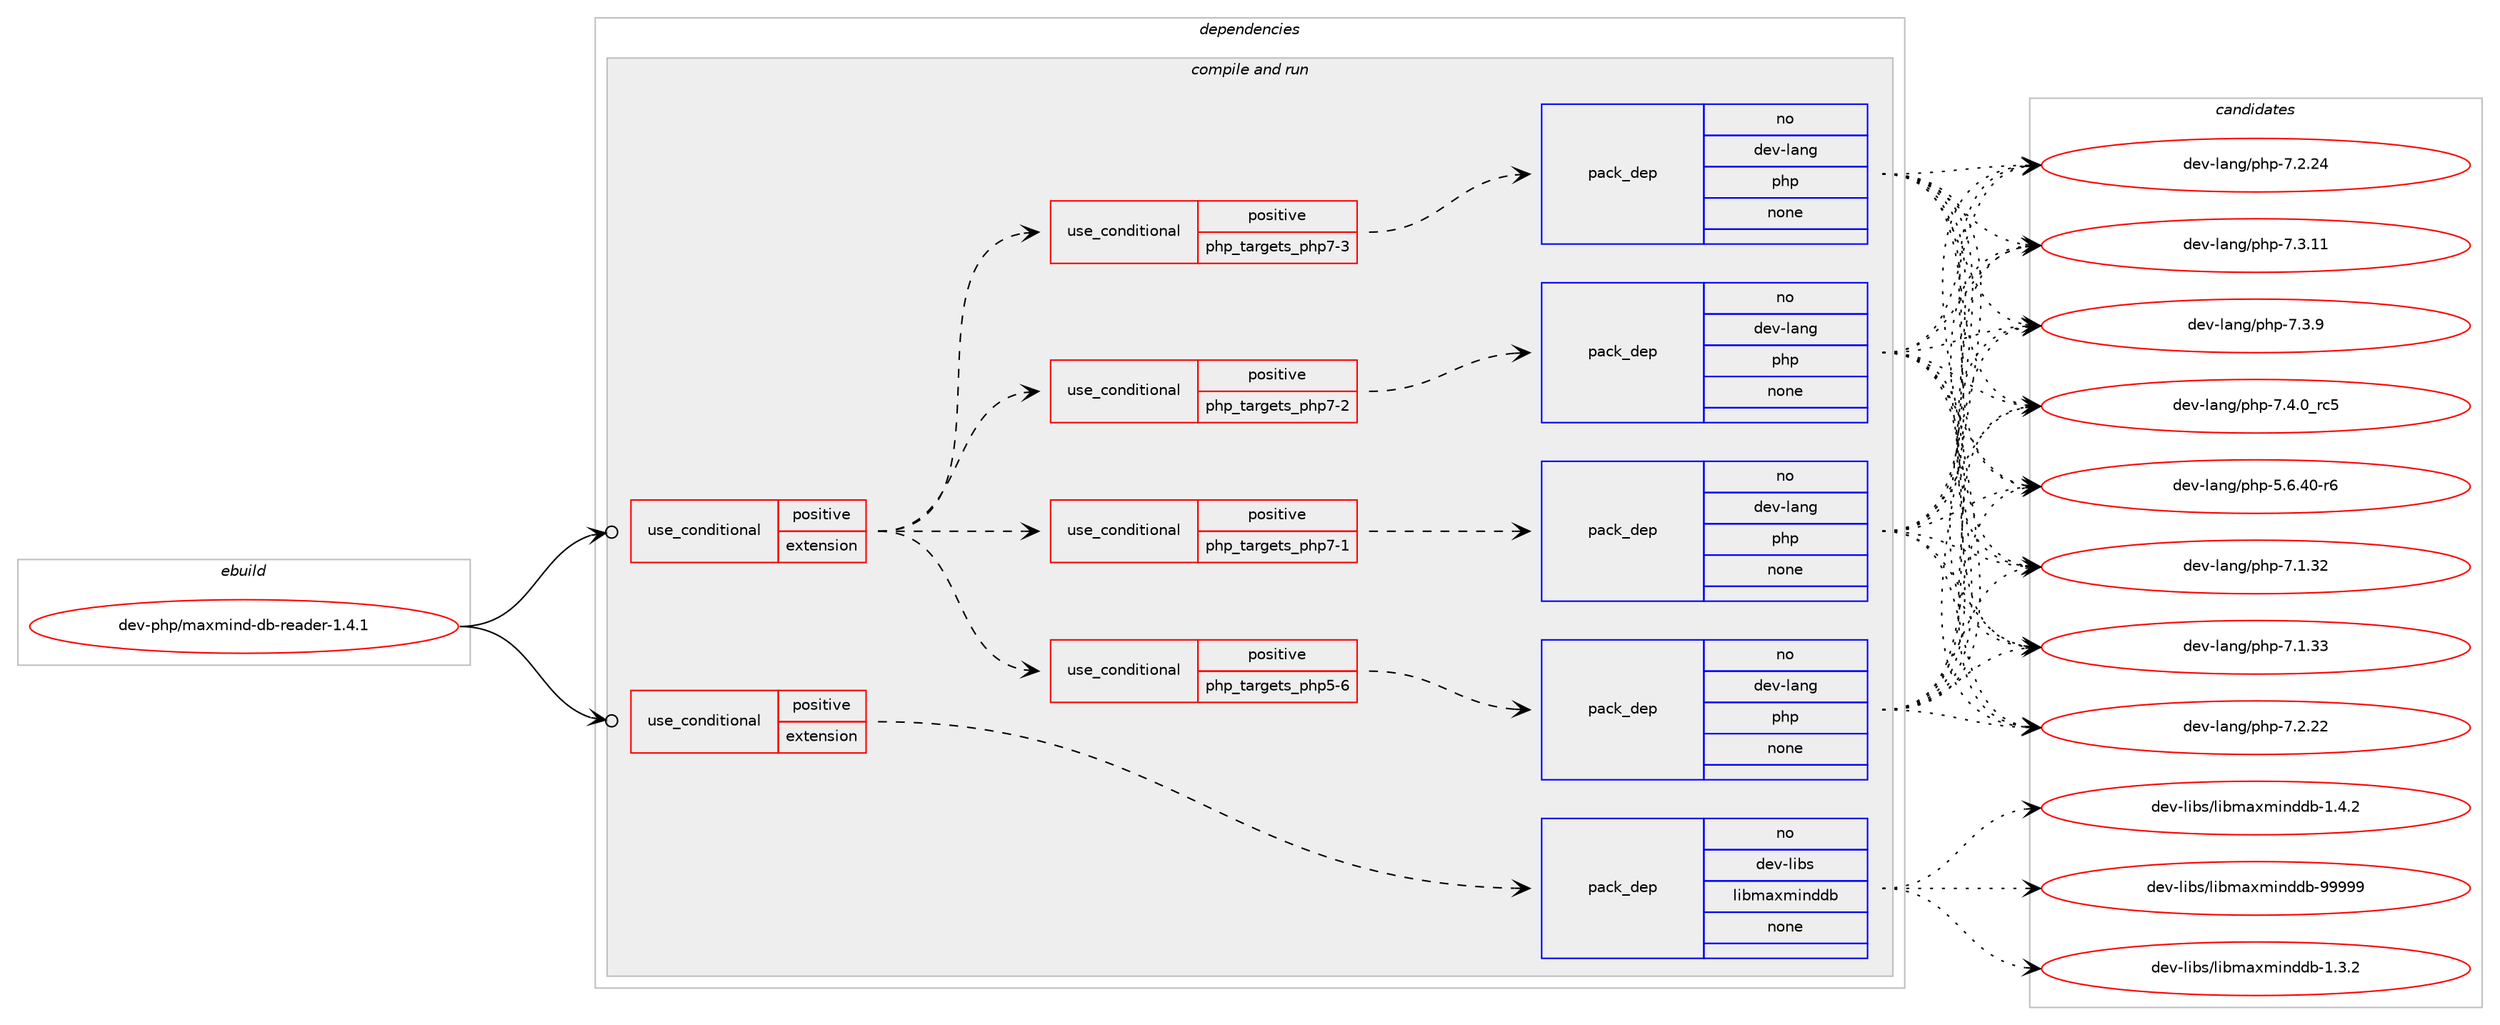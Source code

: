 digraph prolog {

# *************
# Graph options
# *************

newrank=true;
concentrate=true;
compound=true;
graph [rankdir=LR,fontname=Helvetica,fontsize=10,ranksep=1.5];#, ranksep=2.5, nodesep=0.2];
edge  [arrowhead=vee];
node  [fontname=Helvetica,fontsize=10];

# **********
# The ebuild
# **********

subgraph cluster_leftcol {
color=gray;
rank=same;
label=<<i>ebuild</i>>;
id [label="dev-php/maxmind-db-reader-1.4.1", color=red, width=4, href="../dev-php/maxmind-db-reader-1.4.1.svg"];
}

# ****************
# The dependencies
# ****************

subgraph cluster_midcol {
color=gray;
label=<<i>dependencies</i>>;
subgraph cluster_compile {
fillcolor="#eeeeee";
style=filled;
label=<<i>compile</i>>;
}
subgraph cluster_compileandrun {
fillcolor="#eeeeee";
style=filled;
label=<<i>compile and run</i>>;
subgraph cond134770 {
dependency589582 [label=<<TABLE BORDER="0" CELLBORDER="1" CELLSPACING="0" CELLPADDING="4"><TR><TD ROWSPAN="3" CELLPADDING="10">use_conditional</TD></TR><TR><TD>positive</TD></TR><TR><TD>extension</TD></TR></TABLE>>, shape=none, color=red];
subgraph cond134771 {
dependency589583 [label=<<TABLE BORDER="0" CELLBORDER="1" CELLSPACING="0" CELLPADDING="4"><TR><TD ROWSPAN="3" CELLPADDING="10">use_conditional</TD></TR><TR><TD>positive</TD></TR><TR><TD>php_targets_php5-6</TD></TR></TABLE>>, shape=none, color=red];
subgraph pack443137 {
dependency589584 [label=<<TABLE BORDER="0" CELLBORDER="1" CELLSPACING="0" CELLPADDING="4" WIDTH="220"><TR><TD ROWSPAN="6" CELLPADDING="30">pack_dep</TD></TR><TR><TD WIDTH="110">no</TD></TR><TR><TD>dev-lang</TD></TR><TR><TD>php</TD></TR><TR><TD>none</TD></TR><TR><TD></TD></TR></TABLE>>, shape=none, color=blue];
}
dependency589583:e -> dependency589584:w [weight=20,style="dashed",arrowhead="vee"];
}
dependency589582:e -> dependency589583:w [weight=20,style="dashed",arrowhead="vee"];
subgraph cond134772 {
dependency589585 [label=<<TABLE BORDER="0" CELLBORDER="1" CELLSPACING="0" CELLPADDING="4"><TR><TD ROWSPAN="3" CELLPADDING="10">use_conditional</TD></TR><TR><TD>positive</TD></TR><TR><TD>php_targets_php7-1</TD></TR></TABLE>>, shape=none, color=red];
subgraph pack443138 {
dependency589586 [label=<<TABLE BORDER="0" CELLBORDER="1" CELLSPACING="0" CELLPADDING="4" WIDTH="220"><TR><TD ROWSPAN="6" CELLPADDING="30">pack_dep</TD></TR><TR><TD WIDTH="110">no</TD></TR><TR><TD>dev-lang</TD></TR><TR><TD>php</TD></TR><TR><TD>none</TD></TR><TR><TD></TD></TR></TABLE>>, shape=none, color=blue];
}
dependency589585:e -> dependency589586:w [weight=20,style="dashed",arrowhead="vee"];
}
dependency589582:e -> dependency589585:w [weight=20,style="dashed",arrowhead="vee"];
subgraph cond134773 {
dependency589587 [label=<<TABLE BORDER="0" CELLBORDER="1" CELLSPACING="0" CELLPADDING="4"><TR><TD ROWSPAN="3" CELLPADDING="10">use_conditional</TD></TR><TR><TD>positive</TD></TR><TR><TD>php_targets_php7-2</TD></TR></TABLE>>, shape=none, color=red];
subgraph pack443139 {
dependency589588 [label=<<TABLE BORDER="0" CELLBORDER="1" CELLSPACING="0" CELLPADDING="4" WIDTH="220"><TR><TD ROWSPAN="6" CELLPADDING="30">pack_dep</TD></TR><TR><TD WIDTH="110">no</TD></TR><TR><TD>dev-lang</TD></TR><TR><TD>php</TD></TR><TR><TD>none</TD></TR><TR><TD></TD></TR></TABLE>>, shape=none, color=blue];
}
dependency589587:e -> dependency589588:w [weight=20,style="dashed",arrowhead="vee"];
}
dependency589582:e -> dependency589587:w [weight=20,style="dashed",arrowhead="vee"];
subgraph cond134774 {
dependency589589 [label=<<TABLE BORDER="0" CELLBORDER="1" CELLSPACING="0" CELLPADDING="4"><TR><TD ROWSPAN="3" CELLPADDING="10">use_conditional</TD></TR><TR><TD>positive</TD></TR><TR><TD>php_targets_php7-3</TD></TR></TABLE>>, shape=none, color=red];
subgraph pack443140 {
dependency589590 [label=<<TABLE BORDER="0" CELLBORDER="1" CELLSPACING="0" CELLPADDING="4" WIDTH="220"><TR><TD ROWSPAN="6" CELLPADDING="30">pack_dep</TD></TR><TR><TD WIDTH="110">no</TD></TR><TR><TD>dev-lang</TD></TR><TR><TD>php</TD></TR><TR><TD>none</TD></TR><TR><TD></TD></TR></TABLE>>, shape=none, color=blue];
}
dependency589589:e -> dependency589590:w [weight=20,style="dashed",arrowhead="vee"];
}
dependency589582:e -> dependency589589:w [weight=20,style="dashed",arrowhead="vee"];
}
id:e -> dependency589582:w [weight=20,style="solid",arrowhead="odotvee"];
subgraph cond134775 {
dependency589591 [label=<<TABLE BORDER="0" CELLBORDER="1" CELLSPACING="0" CELLPADDING="4"><TR><TD ROWSPAN="3" CELLPADDING="10">use_conditional</TD></TR><TR><TD>positive</TD></TR><TR><TD>extension</TD></TR></TABLE>>, shape=none, color=red];
subgraph pack443141 {
dependency589592 [label=<<TABLE BORDER="0" CELLBORDER="1" CELLSPACING="0" CELLPADDING="4" WIDTH="220"><TR><TD ROWSPAN="6" CELLPADDING="30">pack_dep</TD></TR><TR><TD WIDTH="110">no</TD></TR><TR><TD>dev-libs</TD></TR><TR><TD>libmaxminddb</TD></TR><TR><TD>none</TD></TR><TR><TD></TD></TR></TABLE>>, shape=none, color=blue];
}
dependency589591:e -> dependency589592:w [weight=20,style="dashed",arrowhead="vee"];
}
id:e -> dependency589591:w [weight=20,style="solid",arrowhead="odotvee"];
}
subgraph cluster_run {
fillcolor="#eeeeee";
style=filled;
label=<<i>run</i>>;
}
}

# **************
# The candidates
# **************

subgraph cluster_choices {
rank=same;
color=gray;
label=<<i>candidates</i>>;

subgraph choice443137 {
color=black;
nodesep=1;
choice100101118451089711010347112104112455346544652484511454 [label="dev-lang/php-5.6.40-r6", color=red, width=4,href="../dev-lang/php-5.6.40-r6.svg"];
choice10010111845108971101034711210411245554649465150 [label="dev-lang/php-7.1.32", color=red, width=4,href="../dev-lang/php-7.1.32.svg"];
choice10010111845108971101034711210411245554649465151 [label="dev-lang/php-7.1.33", color=red, width=4,href="../dev-lang/php-7.1.33.svg"];
choice10010111845108971101034711210411245554650465050 [label="dev-lang/php-7.2.22", color=red, width=4,href="../dev-lang/php-7.2.22.svg"];
choice10010111845108971101034711210411245554650465052 [label="dev-lang/php-7.2.24", color=red, width=4,href="../dev-lang/php-7.2.24.svg"];
choice10010111845108971101034711210411245554651464949 [label="dev-lang/php-7.3.11", color=red, width=4,href="../dev-lang/php-7.3.11.svg"];
choice100101118451089711010347112104112455546514657 [label="dev-lang/php-7.3.9", color=red, width=4,href="../dev-lang/php-7.3.9.svg"];
choice100101118451089711010347112104112455546524648951149953 [label="dev-lang/php-7.4.0_rc5", color=red, width=4,href="../dev-lang/php-7.4.0_rc5.svg"];
dependency589584:e -> choice100101118451089711010347112104112455346544652484511454:w [style=dotted,weight="100"];
dependency589584:e -> choice10010111845108971101034711210411245554649465150:w [style=dotted,weight="100"];
dependency589584:e -> choice10010111845108971101034711210411245554649465151:w [style=dotted,weight="100"];
dependency589584:e -> choice10010111845108971101034711210411245554650465050:w [style=dotted,weight="100"];
dependency589584:e -> choice10010111845108971101034711210411245554650465052:w [style=dotted,weight="100"];
dependency589584:e -> choice10010111845108971101034711210411245554651464949:w [style=dotted,weight="100"];
dependency589584:e -> choice100101118451089711010347112104112455546514657:w [style=dotted,weight="100"];
dependency589584:e -> choice100101118451089711010347112104112455546524648951149953:w [style=dotted,weight="100"];
}
subgraph choice443138 {
color=black;
nodesep=1;
choice100101118451089711010347112104112455346544652484511454 [label="dev-lang/php-5.6.40-r6", color=red, width=4,href="../dev-lang/php-5.6.40-r6.svg"];
choice10010111845108971101034711210411245554649465150 [label="dev-lang/php-7.1.32", color=red, width=4,href="../dev-lang/php-7.1.32.svg"];
choice10010111845108971101034711210411245554649465151 [label="dev-lang/php-7.1.33", color=red, width=4,href="../dev-lang/php-7.1.33.svg"];
choice10010111845108971101034711210411245554650465050 [label="dev-lang/php-7.2.22", color=red, width=4,href="../dev-lang/php-7.2.22.svg"];
choice10010111845108971101034711210411245554650465052 [label="dev-lang/php-7.2.24", color=red, width=4,href="../dev-lang/php-7.2.24.svg"];
choice10010111845108971101034711210411245554651464949 [label="dev-lang/php-7.3.11", color=red, width=4,href="../dev-lang/php-7.3.11.svg"];
choice100101118451089711010347112104112455546514657 [label="dev-lang/php-7.3.9", color=red, width=4,href="../dev-lang/php-7.3.9.svg"];
choice100101118451089711010347112104112455546524648951149953 [label="dev-lang/php-7.4.0_rc5", color=red, width=4,href="../dev-lang/php-7.4.0_rc5.svg"];
dependency589586:e -> choice100101118451089711010347112104112455346544652484511454:w [style=dotted,weight="100"];
dependency589586:e -> choice10010111845108971101034711210411245554649465150:w [style=dotted,weight="100"];
dependency589586:e -> choice10010111845108971101034711210411245554649465151:w [style=dotted,weight="100"];
dependency589586:e -> choice10010111845108971101034711210411245554650465050:w [style=dotted,weight="100"];
dependency589586:e -> choice10010111845108971101034711210411245554650465052:w [style=dotted,weight="100"];
dependency589586:e -> choice10010111845108971101034711210411245554651464949:w [style=dotted,weight="100"];
dependency589586:e -> choice100101118451089711010347112104112455546514657:w [style=dotted,weight="100"];
dependency589586:e -> choice100101118451089711010347112104112455546524648951149953:w [style=dotted,weight="100"];
}
subgraph choice443139 {
color=black;
nodesep=1;
choice100101118451089711010347112104112455346544652484511454 [label="dev-lang/php-5.6.40-r6", color=red, width=4,href="../dev-lang/php-5.6.40-r6.svg"];
choice10010111845108971101034711210411245554649465150 [label="dev-lang/php-7.1.32", color=red, width=4,href="../dev-lang/php-7.1.32.svg"];
choice10010111845108971101034711210411245554649465151 [label="dev-lang/php-7.1.33", color=red, width=4,href="../dev-lang/php-7.1.33.svg"];
choice10010111845108971101034711210411245554650465050 [label="dev-lang/php-7.2.22", color=red, width=4,href="../dev-lang/php-7.2.22.svg"];
choice10010111845108971101034711210411245554650465052 [label="dev-lang/php-7.2.24", color=red, width=4,href="../dev-lang/php-7.2.24.svg"];
choice10010111845108971101034711210411245554651464949 [label="dev-lang/php-7.3.11", color=red, width=4,href="../dev-lang/php-7.3.11.svg"];
choice100101118451089711010347112104112455546514657 [label="dev-lang/php-7.3.9", color=red, width=4,href="../dev-lang/php-7.3.9.svg"];
choice100101118451089711010347112104112455546524648951149953 [label="dev-lang/php-7.4.0_rc5", color=red, width=4,href="../dev-lang/php-7.4.0_rc5.svg"];
dependency589588:e -> choice100101118451089711010347112104112455346544652484511454:w [style=dotted,weight="100"];
dependency589588:e -> choice10010111845108971101034711210411245554649465150:w [style=dotted,weight="100"];
dependency589588:e -> choice10010111845108971101034711210411245554649465151:w [style=dotted,weight="100"];
dependency589588:e -> choice10010111845108971101034711210411245554650465050:w [style=dotted,weight="100"];
dependency589588:e -> choice10010111845108971101034711210411245554650465052:w [style=dotted,weight="100"];
dependency589588:e -> choice10010111845108971101034711210411245554651464949:w [style=dotted,weight="100"];
dependency589588:e -> choice100101118451089711010347112104112455546514657:w [style=dotted,weight="100"];
dependency589588:e -> choice100101118451089711010347112104112455546524648951149953:w [style=dotted,weight="100"];
}
subgraph choice443140 {
color=black;
nodesep=1;
choice100101118451089711010347112104112455346544652484511454 [label="dev-lang/php-5.6.40-r6", color=red, width=4,href="../dev-lang/php-5.6.40-r6.svg"];
choice10010111845108971101034711210411245554649465150 [label="dev-lang/php-7.1.32", color=red, width=4,href="../dev-lang/php-7.1.32.svg"];
choice10010111845108971101034711210411245554649465151 [label="dev-lang/php-7.1.33", color=red, width=4,href="../dev-lang/php-7.1.33.svg"];
choice10010111845108971101034711210411245554650465050 [label="dev-lang/php-7.2.22", color=red, width=4,href="../dev-lang/php-7.2.22.svg"];
choice10010111845108971101034711210411245554650465052 [label="dev-lang/php-7.2.24", color=red, width=4,href="../dev-lang/php-7.2.24.svg"];
choice10010111845108971101034711210411245554651464949 [label="dev-lang/php-7.3.11", color=red, width=4,href="../dev-lang/php-7.3.11.svg"];
choice100101118451089711010347112104112455546514657 [label="dev-lang/php-7.3.9", color=red, width=4,href="../dev-lang/php-7.3.9.svg"];
choice100101118451089711010347112104112455546524648951149953 [label="dev-lang/php-7.4.0_rc5", color=red, width=4,href="../dev-lang/php-7.4.0_rc5.svg"];
dependency589590:e -> choice100101118451089711010347112104112455346544652484511454:w [style=dotted,weight="100"];
dependency589590:e -> choice10010111845108971101034711210411245554649465150:w [style=dotted,weight="100"];
dependency589590:e -> choice10010111845108971101034711210411245554649465151:w [style=dotted,weight="100"];
dependency589590:e -> choice10010111845108971101034711210411245554650465050:w [style=dotted,weight="100"];
dependency589590:e -> choice10010111845108971101034711210411245554650465052:w [style=dotted,weight="100"];
dependency589590:e -> choice10010111845108971101034711210411245554651464949:w [style=dotted,weight="100"];
dependency589590:e -> choice100101118451089711010347112104112455546514657:w [style=dotted,weight="100"];
dependency589590:e -> choice100101118451089711010347112104112455546524648951149953:w [style=dotted,weight="100"];
}
subgraph choice443141 {
color=black;
nodesep=1;
choice100101118451081059811547108105981099712010910511010010098454946514650 [label="dev-libs/libmaxminddb-1.3.2", color=red, width=4,href="../dev-libs/libmaxminddb-1.3.2.svg"];
choice100101118451081059811547108105981099712010910511010010098454946524650 [label="dev-libs/libmaxminddb-1.4.2", color=red, width=4,href="../dev-libs/libmaxminddb-1.4.2.svg"];
choice100101118451081059811547108105981099712010910511010010098455757575757 [label="dev-libs/libmaxminddb-99999", color=red, width=4,href="../dev-libs/libmaxminddb-99999.svg"];
dependency589592:e -> choice100101118451081059811547108105981099712010910511010010098454946514650:w [style=dotted,weight="100"];
dependency589592:e -> choice100101118451081059811547108105981099712010910511010010098454946524650:w [style=dotted,weight="100"];
dependency589592:e -> choice100101118451081059811547108105981099712010910511010010098455757575757:w [style=dotted,weight="100"];
}
}

}
